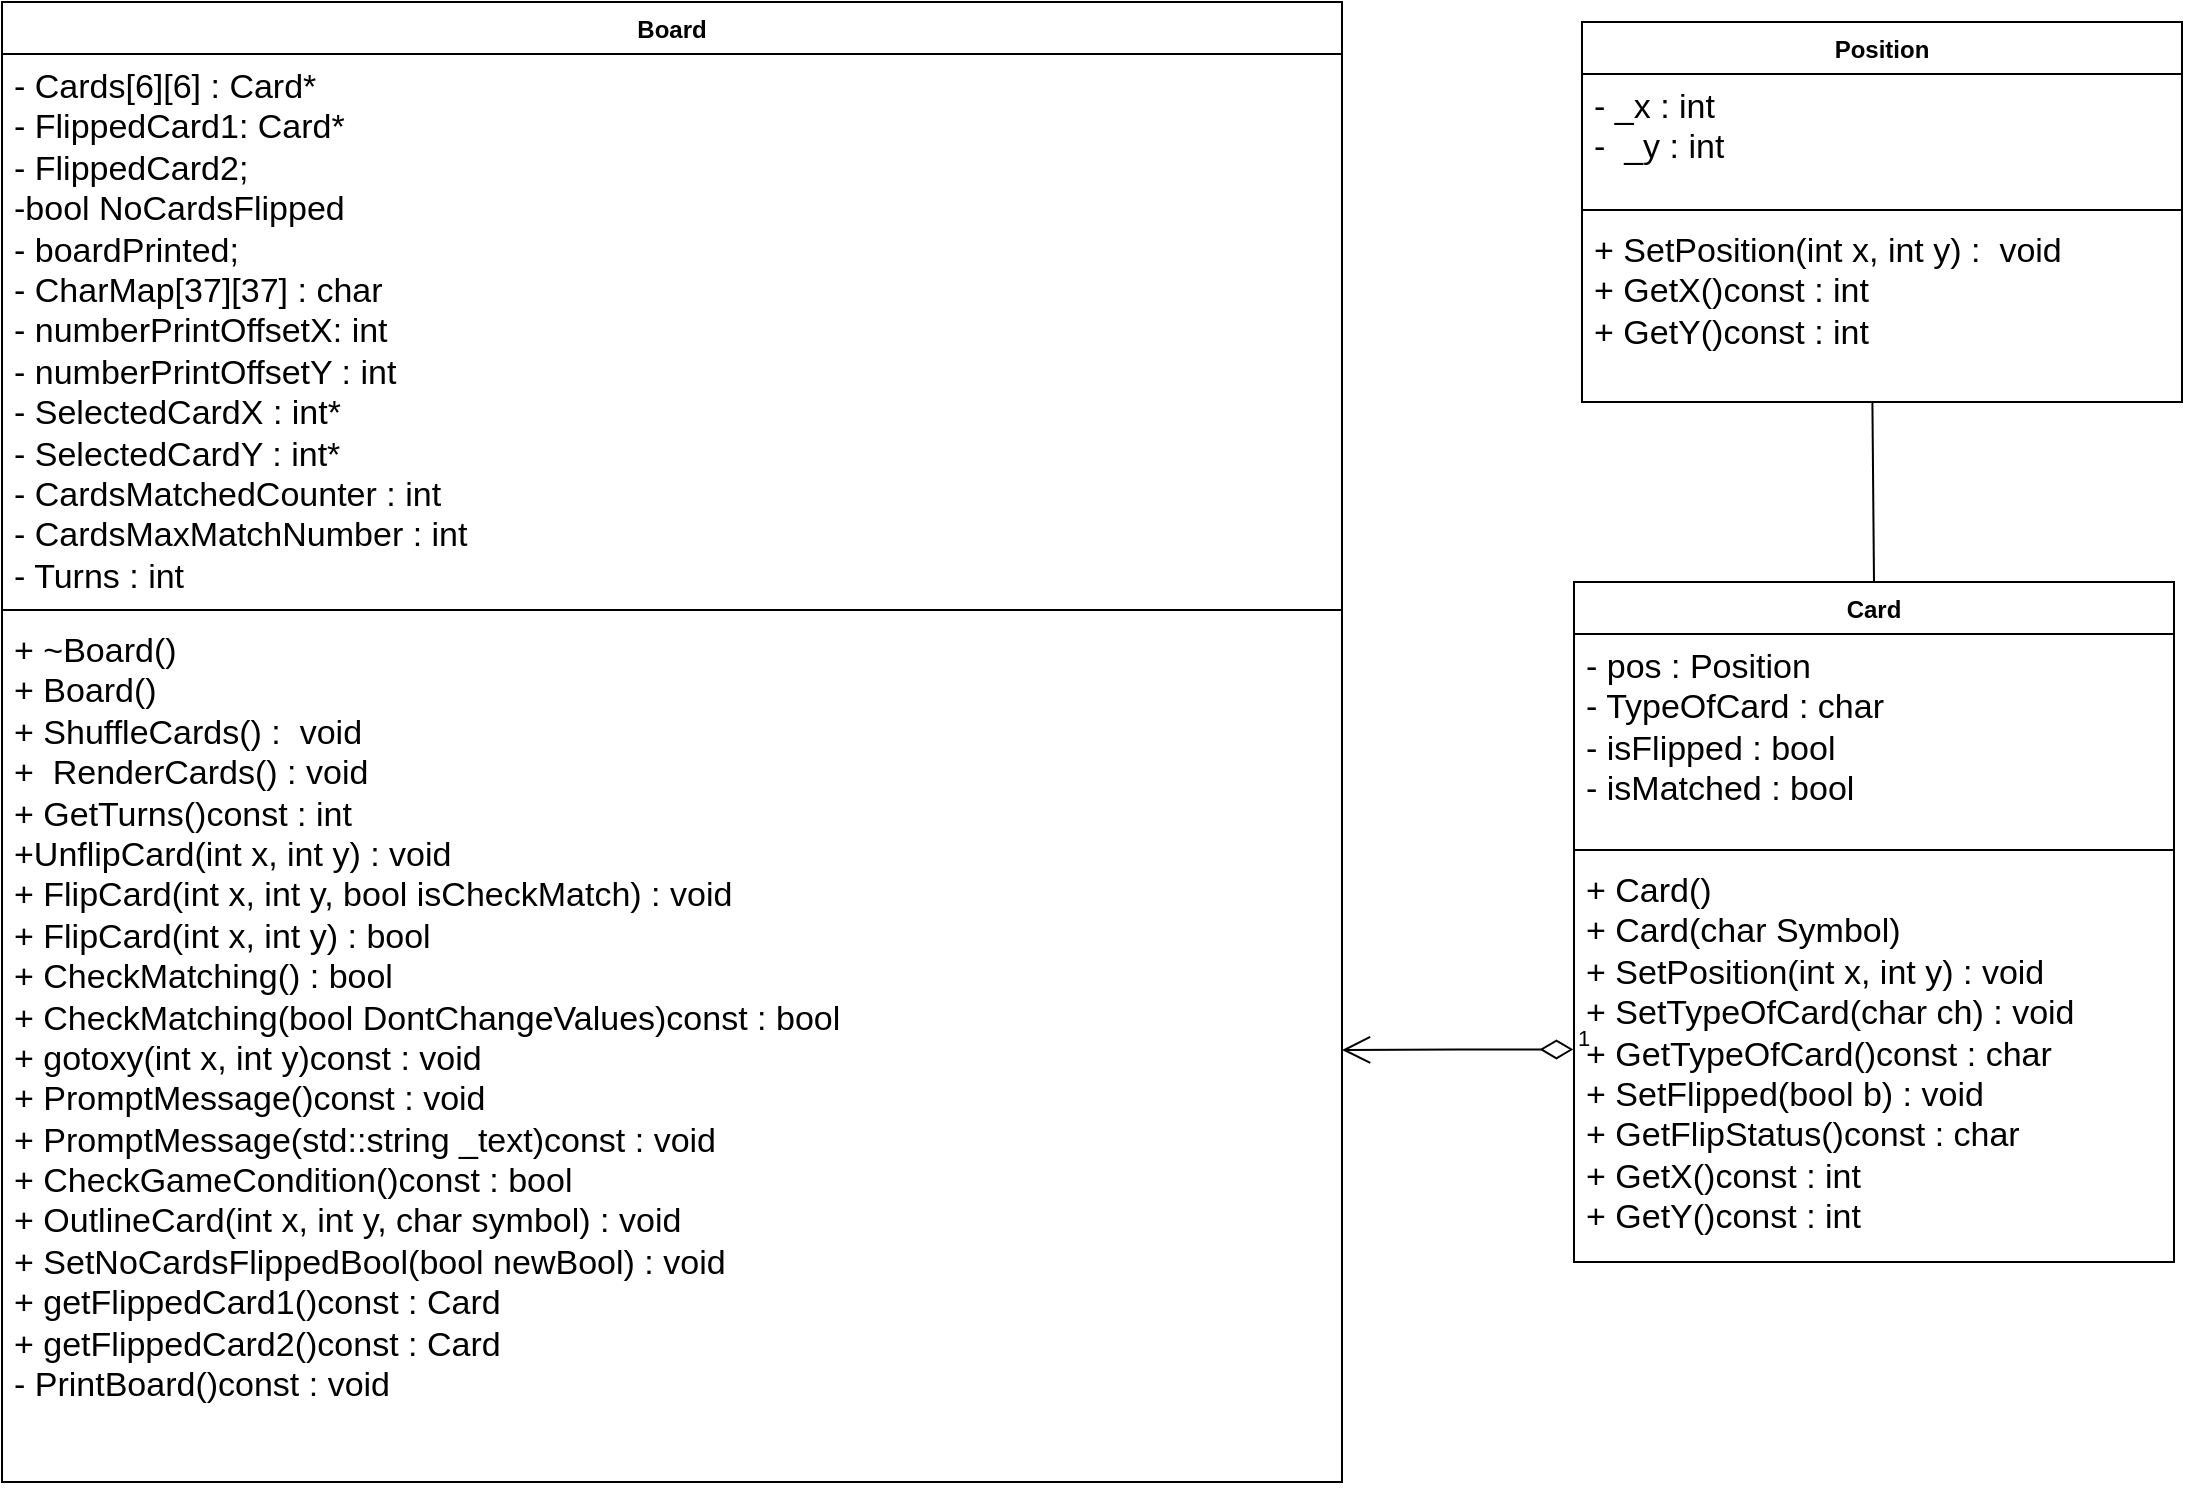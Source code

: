 <mxfile version="24.6.4" type="github">
  <diagram name="Page-1" id="OY5NW00gELPYk4tQE8gk">
    <mxGraphModel dx="1990" dy="1083" grid="1" gridSize="10" guides="1" tooltips="1" connect="1" arrows="1" fold="1" page="1" pageScale="1" pageWidth="1100" pageHeight="850" math="0" shadow="0">
      <root>
        <mxCell id="0" />
        <mxCell id="1" parent="0" />
        <mxCell id="JN6ZOTlNM7VvR6t4vsEu-1" value="Board" style="swimlane;fontStyle=1;align=center;verticalAlign=top;childLayout=stackLayout;horizontal=1;startSize=26;horizontalStack=0;resizeParent=1;resizeParentMax=0;resizeLast=0;collapsible=1;marginBottom=0;whiteSpace=wrap;html=1;" vertex="1" parent="1">
          <mxGeometry x="30" y="80" width="670" height="740" as="geometry" />
        </mxCell>
        <mxCell id="JN6ZOTlNM7VvR6t4vsEu-2" value="&lt;div style=&quot;font-size: 17px;&quot;&gt;&lt;font style=&quot;font-size: 17px;&quot;&gt;- Cards[6][6] :&amp;nbsp;&lt;span style=&quot;background-color: initial;&quot;&gt;Card*&lt;/span&gt;&lt;/font&gt;&lt;/div&gt;&lt;div style=&quot;font-size: 17px;&quot;&gt;&lt;font style=&quot;font-size: 17px;&quot;&gt;- FlippedCard1:&amp;nbsp;&lt;span style=&quot;background-color: initial;&quot;&gt;Card*&lt;/span&gt;&lt;span style=&quot;background-color: initial;&quot;&gt;&amp;nbsp;&lt;/span&gt;&lt;/font&gt;&lt;/div&gt;&lt;div style=&quot;font-size: 17px;&quot;&gt;&lt;span style=&quot;background-color: initial;&quot;&gt;&lt;font style=&quot;font-size: 17px;&quot;&gt;- FlippedCard2;&lt;/font&gt;&lt;/span&gt;&lt;/div&gt;&lt;div style=&quot;font-size: 17px;&quot;&gt;&lt;font style=&quot;font-size: 17px;&quot;&gt;-bool NoCardsFlipped&lt;/font&gt;&lt;/div&gt;&lt;div style=&quot;font-size: 17px;&quot;&gt;&lt;font style=&quot;font-size: 17px;&quot;&gt;- boardPrinted;&lt;/font&gt;&lt;/div&gt;&lt;div style=&quot;font-size: 17px;&quot;&gt;&lt;font style=&quot;font-size: 17px;&quot;&gt;-&amp;nbsp;&lt;span style=&quot;background-color: initial;&quot;&gt;CharMap[37][37] : char&lt;/span&gt;&lt;/font&gt;&lt;/div&gt;&lt;div style=&quot;font-size: 17px;&quot;&gt;&lt;font style=&quot;font-size: 17px;&quot;&gt;- numberPrintOffsetX:&amp;nbsp;&lt;span style=&quot;background-color: initial;&quot;&gt;int&lt;/span&gt;&lt;span style=&quot;background-color: initial;&quot;&gt;&amp;nbsp;&lt;/span&gt;&lt;/font&gt;&lt;/div&gt;&lt;div style=&quot;font-size: 17px;&quot;&gt;&lt;font style=&quot;font-size: 17px;&quot;&gt;- numberPrintOffsetY :&amp;nbsp;&lt;span style=&quot;background-color: initial;&quot;&gt;int&lt;/span&gt;&lt;span style=&quot;background-color: initial;&quot;&gt;&amp;nbsp;&lt;/span&gt;&lt;/font&gt;&lt;/div&gt;&lt;div style=&quot;font-size: 17px;&quot;&gt;&lt;font style=&quot;font-size: 17px;&quot;&gt;- SelectedCardX :&amp;nbsp;&lt;span style=&quot;background-color: initial;&quot;&gt;int*&lt;/span&gt;&lt;span style=&quot;background-color: initial;&quot;&gt;&amp;nbsp;&lt;/span&gt;&lt;/font&gt;&lt;/div&gt;&lt;div style=&quot;font-size: 17px;&quot;&gt;&lt;font style=&quot;font-size: 17px;&quot;&gt;- SelectedCardY :&amp;nbsp;&lt;span style=&quot;background-color: initial;&quot;&gt;int*&lt;/span&gt;&lt;span style=&quot;background-color: initial;&quot;&gt;&amp;nbsp;&lt;/span&gt;&lt;/font&gt;&lt;/div&gt;&lt;div style=&quot;font-size: 17px;&quot;&gt;&lt;font style=&quot;font-size: 17px;&quot;&gt;- CardsMatchedCounter :&amp;nbsp;&lt;span style=&quot;background-color: initial;&quot;&gt;int&lt;/span&gt;&lt;span style=&quot;background-color: initial;&quot;&gt;&amp;nbsp;&lt;/span&gt;&lt;/font&gt;&lt;/div&gt;&lt;div style=&quot;font-size: 17px;&quot;&gt;&lt;font style=&quot;font-size: 17px;&quot;&gt;- CardsMaxMatchNumber :&amp;nbsp;&lt;/font&gt;&lt;span style=&quot;background-color: initial;&quot;&gt;int&lt;/span&gt;&lt;span style=&quot;background-color: initial;&quot;&gt;&amp;nbsp;&lt;/span&gt;&lt;/div&gt;&lt;div style=&quot;font-size: 17px;&quot;&gt;&lt;font style=&quot;font-size: 17px;&quot;&gt;- Turns : int&lt;/font&gt;&lt;/div&gt;" style="text;strokeColor=none;fillColor=none;align=left;verticalAlign=top;spacingLeft=4;spacingRight=4;overflow=hidden;rotatable=0;points=[[0,0.5],[1,0.5]];portConstraint=eastwest;whiteSpace=wrap;html=1;" vertex="1" parent="JN6ZOTlNM7VvR6t4vsEu-1">
          <mxGeometry y="26" width="670" height="274" as="geometry" />
        </mxCell>
        <mxCell id="JN6ZOTlNM7VvR6t4vsEu-3" value="" style="line;strokeWidth=1;fillColor=none;align=left;verticalAlign=middle;spacingTop=-1;spacingLeft=3;spacingRight=3;rotatable=0;labelPosition=right;points=[];portConstraint=eastwest;strokeColor=inherit;" vertex="1" parent="JN6ZOTlNM7VvR6t4vsEu-1">
          <mxGeometry y="300" width="670" height="8" as="geometry" />
        </mxCell>
        <mxCell id="JN6ZOTlNM7VvR6t4vsEu-4" value="&lt;div style=&quot;font-size: 17px;&quot;&gt;&lt;font style=&quot;font-size: 17px;&quot;&gt;+ ~Board()&lt;/font&gt;&lt;/div&gt;&lt;div style=&quot;font-size: 17px;&quot;&gt;&lt;font style=&quot;font-size: 17px;&quot;&gt;+ Board()&lt;/font&gt;&lt;/div&gt;&lt;div style=&quot;font-size: 17px;&quot;&gt;&lt;font style=&quot;font-size: 17px;&quot;&gt;+ ShuffleCards() :&amp;nbsp;&lt;span style=&quot;background-color: initial;&quot;&gt;&amp;nbsp;&lt;/span&gt;&lt;span style=&quot;background-color: initial;&quot;&gt;void&lt;/span&gt;&lt;span style=&quot;background-color: initial;&quot;&gt;&amp;nbsp;&lt;/span&gt;&lt;/font&gt;&lt;/div&gt;&lt;div style=&quot;font-size: 17px;&quot;&gt;&lt;font style=&quot;font-size: 17px;&quot;&gt;+&amp;nbsp; RenderCards() :&amp;nbsp;&lt;span style=&quot;background-color: initial;&quot;&gt;void&lt;/span&gt;&lt;/font&gt;&lt;/div&gt;&lt;div style=&quot;font-size: 17px;&quot;&gt;&lt;font style=&quot;font-size: 17px;&quot;&gt;+ GetTurns()const :&amp;nbsp;&lt;span style=&quot;background-color: initial;&quot;&gt;int&lt;/span&gt;&lt;span style=&quot;background-color: initial;&quot;&gt;&amp;nbsp;&lt;/span&gt;&lt;/font&gt;&lt;/div&gt;&lt;div style=&quot;font-size: 17px;&quot;&gt;&lt;font style=&quot;font-size: 17px;&quot;&gt;+UnflipCard(int x, int y) :&amp;nbsp;&lt;span style=&quot;background-color: initial;&quot;&gt;void&lt;/span&gt;&lt;span style=&quot;background-color: initial;&quot;&gt;&amp;nbsp;&lt;/span&gt;&lt;/font&gt;&lt;/div&gt;&lt;div style=&quot;font-size: 17px;&quot;&gt;&lt;font style=&quot;font-size: 17px;&quot;&gt;+ FlipCard(int x, int y, bool isCheckMatch) :&amp;nbsp;&lt;span style=&quot;background-color: initial;&quot;&gt;void&lt;/span&gt;&lt;span style=&quot;background-color: initial;&quot;&gt;&amp;nbsp;&lt;/span&gt;&lt;/font&gt;&lt;/div&gt;&lt;div style=&quot;font-size: 17px;&quot;&gt;&lt;font style=&quot;font-size: 17px;&quot;&gt;+ FlipCard(int x, int y) :&amp;nbsp;&lt;span style=&quot;background-color: initial;&quot;&gt;bool&lt;/span&gt;&lt;span style=&quot;background-color: initial;&quot;&gt;&amp;nbsp;&lt;/span&gt;&lt;/font&gt;&lt;/div&gt;&lt;div style=&quot;font-size: 17px;&quot;&gt;&lt;font style=&quot;font-size: 17px;&quot;&gt;+ CheckMatching() :&amp;nbsp;&lt;span style=&quot;background-color: initial;&quot;&gt;bool&lt;/span&gt;&lt;span style=&quot;background-color: initial;&quot;&gt;&amp;nbsp;&lt;/span&gt;&lt;/font&gt;&lt;/div&gt;&lt;div style=&quot;font-size: 17px;&quot;&gt;&lt;font style=&quot;font-size: 17px;&quot;&gt;+ CheckMatching(bool DontChangeValues)const :&amp;nbsp;&lt;span style=&quot;background-color: initial;&quot;&gt;bool&lt;/span&gt;&lt;span style=&quot;background-color: initial;&quot;&gt;&amp;nbsp;&lt;/span&gt;&lt;/font&gt;&lt;/div&gt;&lt;div style=&quot;font-size: 17px;&quot;&gt;&lt;font style=&quot;font-size: 17px;&quot;&gt;+ gotoxy(int x, int y)const :&amp;nbsp;&lt;span style=&quot;background-color: initial;&quot;&gt;void&lt;/span&gt;&lt;span style=&quot;background-color: initial;&quot;&gt;&amp;nbsp;&lt;/span&gt;&lt;/font&gt;&lt;/div&gt;&lt;div style=&quot;font-size: 17px;&quot;&gt;&lt;font style=&quot;font-size: 17px;&quot;&gt;+ PromptMessage()const&amp;nbsp;&lt;span style=&quot;background-color: initial;&quot;&gt;:&amp;nbsp;&lt;/span&gt;&lt;span style=&quot;background-color: initial;&quot;&gt;void&lt;/span&gt;&lt;span style=&quot;background-color: initial;&quot;&gt;&amp;nbsp;&lt;/span&gt;&lt;/font&gt;&lt;/div&gt;&lt;div style=&quot;font-size: 17px;&quot;&gt;&lt;font style=&quot;font-size: 17px;&quot;&gt;+ PromptMessage(std::string _text)const&amp;nbsp;&lt;span style=&quot;background-color: initial;&quot;&gt;:&amp;nbsp;&lt;/span&gt;&lt;span style=&quot;background-color: initial;&quot;&gt;void&lt;/span&gt;&lt;span style=&quot;background-color: initial;&quot;&gt;&amp;nbsp;&lt;/span&gt;&lt;/font&gt;&lt;/div&gt;&lt;div style=&quot;font-size: 17px;&quot;&gt;&lt;font style=&quot;font-size: 17px;&quot;&gt;+ CheckGameCondition()const :&amp;nbsp;&lt;span style=&quot;background-color: initial;&quot;&gt;bool&lt;/span&gt;&lt;span style=&quot;background-color: initial;&quot;&gt;&amp;nbsp;&lt;/span&gt;&lt;/font&gt;&lt;/div&gt;&lt;div style=&quot;font-size: 17px;&quot;&gt;&lt;font style=&quot;font-size: 17px;&quot;&gt;+ OutlineCard(int x, int y, char symbol)&amp;nbsp;&lt;span style=&quot;background-color: initial;&quot;&gt;:&amp;nbsp;&lt;/span&gt;&lt;span style=&quot;background-color: initial;&quot;&gt;void&lt;/span&gt;&lt;span style=&quot;background-color: initial;&quot;&gt;&amp;nbsp;&lt;/span&gt;&lt;/font&gt;&lt;/div&gt;&lt;div style=&quot;font-size: 17px;&quot;&gt;&lt;font style=&quot;font-size: 17px;&quot;&gt;+ SetNoCardsFlippedBool(bool newBool)&amp;nbsp;&lt;span style=&quot;background-color: initial;&quot;&gt;:&amp;nbsp;&lt;/span&gt;&lt;span style=&quot;background-color: initial;&quot;&gt;void&lt;/span&gt;&lt;span style=&quot;background-color: initial;&quot;&gt;&amp;nbsp;&lt;/span&gt;&lt;/font&gt;&lt;/div&gt;&lt;div style=&quot;font-size: 17px;&quot;&gt;&lt;font style=&quot;font-size: 17px;&quot;&gt;+ getFlippedCard1()const :&amp;nbsp;&lt;span style=&quot;background-color: initial;&quot;&gt;Card&lt;/span&gt;&lt;span style=&quot;background-color: initial;&quot;&gt;&amp;nbsp;&lt;/span&gt;&lt;/font&gt;&lt;/div&gt;&lt;div style=&quot;font-size: 17px;&quot;&gt;&lt;font style=&quot;font-size: 17px;&quot;&gt;+ getFlippedCard2()const :&amp;nbsp;&lt;span style=&quot;background-color: initial;&quot;&gt;Card&lt;/span&gt;&lt;span style=&quot;background-color: initial;&quot;&gt;&amp;nbsp;&lt;/span&gt;&lt;/font&gt;&lt;/div&gt;&lt;div style=&quot;font-size: 17px;&quot;&gt;&lt;font style=&quot;font-size: 17px;&quot;&gt;&lt;font style=&quot;font-size: 17px;&quot;&gt;- PrintBoard()const :&amp;nbsp;&lt;span style=&quot;background-color: initial;&quot;&gt;void&lt;/span&gt;&lt;span style=&quot;background-color: initial;&quot;&gt;&amp;nbsp;&lt;/span&gt;&lt;/font&gt;&lt;br&gt;&lt;/font&gt;&lt;/div&gt;" style="text;strokeColor=none;fillColor=none;align=left;verticalAlign=top;spacingLeft=4;spacingRight=4;overflow=hidden;rotatable=0;points=[[0,0.5],[1,0.5]];portConstraint=eastwest;whiteSpace=wrap;html=1;" vertex="1" parent="JN6ZOTlNM7VvR6t4vsEu-1">
          <mxGeometry y="308" width="670" height="432" as="geometry" />
        </mxCell>
        <mxCell id="JN6ZOTlNM7VvR6t4vsEu-5" value="Position" style="swimlane;fontStyle=1;align=center;verticalAlign=top;childLayout=stackLayout;horizontal=1;startSize=26;horizontalStack=0;resizeParent=1;resizeParentMax=0;resizeLast=0;collapsible=1;marginBottom=0;whiteSpace=wrap;html=1;" vertex="1" parent="1">
          <mxGeometry x="820" y="90" width="300" height="190" as="geometry" />
        </mxCell>
        <mxCell id="JN6ZOTlNM7VvR6t4vsEu-6" value="&lt;div style=&quot;&quot;&gt;&lt;font style=&quot;font-size: 17px;&quot;&gt;-&amp;nbsp;&lt;/font&gt;&lt;span style=&quot;background-color: initial; font-size: 17px;&quot;&gt;_x :&amp;nbsp;&lt;/span&gt;&lt;span style=&quot;font-size: 17px; background-color: initial;&quot;&gt;int&lt;/span&gt;&lt;span style=&quot;font-size: 17px; background-color: initial;&quot;&gt;&amp;nbsp;&lt;/span&gt;&lt;/div&gt;&lt;div style=&quot;&quot;&gt;&lt;span style=&quot;background-color: initial; font-size: 17px;&quot;&gt;-&amp;nbsp; _y :&amp;nbsp;&lt;/span&gt;&lt;span style=&quot;font-size: 17px; background-color: initial;&quot;&gt;int&lt;/span&gt;&lt;/div&gt;" style="text;strokeColor=none;fillColor=none;align=left;verticalAlign=top;spacingLeft=4;spacingRight=4;overflow=hidden;rotatable=0;points=[[0,0.5],[1,0.5]];portConstraint=eastwest;whiteSpace=wrap;html=1;" vertex="1" parent="JN6ZOTlNM7VvR6t4vsEu-5">
          <mxGeometry y="26" width="300" height="64" as="geometry" />
        </mxCell>
        <mxCell id="JN6ZOTlNM7VvR6t4vsEu-7" value="" style="line;strokeWidth=1;fillColor=none;align=left;verticalAlign=middle;spacingTop=-1;spacingLeft=3;spacingRight=3;rotatable=0;labelPosition=right;points=[];portConstraint=eastwest;strokeColor=inherit;" vertex="1" parent="JN6ZOTlNM7VvR6t4vsEu-5">
          <mxGeometry y="90" width="300" height="8" as="geometry" />
        </mxCell>
        <mxCell id="JN6ZOTlNM7VvR6t4vsEu-8" value="&lt;div style=&quot;font-size: 17px;&quot;&gt;&lt;font style=&quot;font-size: 17px;&quot;&gt;+&amp;nbsp;&lt;span style=&quot;background-color: initial;&quot;&gt;SetPosition(int x, int y) :&amp;nbsp;&lt;/span&gt;&lt;span style=&quot;background-color: initial;&quot;&gt;&amp;nbsp;&lt;/span&gt;&lt;span style=&quot;background-color: initial;&quot;&gt;void&amp;nbsp;&lt;/span&gt;&lt;/font&gt;&lt;/div&gt;&lt;div style=&quot;font-size: 17px;&quot;&gt;&lt;font style=&quot;font-size: 17px;&quot;&gt;+ GetX()const :&amp;nbsp;&lt;span style=&quot;background-color: initial;&quot;&gt;int&lt;/span&gt;&lt;span style=&quot;background-color: initial;&quot;&gt;&amp;nbsp;&lt;/span&gt;&lt;/font&gt;&lt;/div&gt;&lt;div style=&quot;font-size: 17px;&quot;&gt;&lt;font style=&quot;font-size: 17px;&quot;&gt;+ GetY()const :&amp;nbsp;&lt;span style=&quot;background-color: initial;&quot;&gt;int&lt;/span&gt;&lt;span style=&quot;background-color: initial;&quot;&gt;&amp;nbsp;&lt;/span&gt;&lt;/font&gt;&lt;/div&gt;&lt;div style=&quot;font-size: 17px;&quot;&gt;&lt;br&gt;&lt;/div&gt;" style="text;strokeColor=none;fillColor=none;align=left;verticalAlign=top;spacingLeft=4;spacingRight=4;overflow=hidden;rotatable=0;points=[[0,0.5],[1,0.5]];portConstraint=eastwest;whiteSpace=wrap;html=1;" vertex="1" parent="JN6ZOTlNM7VvR6t4vsEu-5">
          <mxGeometry y="98" width="300" height="92" as="geometry" />
        </mxCell>
        <mxCell id="JN6ZOTlNM7VvR6t4vsEu-9" value="Card" style="swimlane;fontStyle=1;align=center;verticalAlign=top;childLayout=stackLayout;horizontal=1;startSize=26;horizontalStack=0;resizeParent=1;resizeParentMax=0;resizeLast=0;collapsible=1;marginBottom=0;whiteSpace=wrap;html=1;" vertex="1" parent="1">
          <mxGeometry x="816" y="370" width="300" height="340" as="geometry" />
        </mxCell>
        <mxCell id="JN6ZOTlNM7VvR6t4vsEu-10" value="&lt;div style=&quot;font-size: 17px;&quot;&gt;&lt;div&gt;- pos :&amp;nbsp;&lt;span style=&quot;background-color: initial;&quot;&gt;Position&lt;/span&gt;&lt;span style=&quot;background-color: initial;&quot;&gt;&amp;nbsp;&lt;/span&gt;&lt;/div&gt;&lt;div&gt;- TypeOfCard :&amp;nbsp;&lt;span style=&quot;background-color: initial;&quot;&gt;char&lt;/span&gt;&lt;span style=&quot;background-color: initial;&quot;&gt;&amp;nbsp;&lt;/span&gt;&lt;/div&gt;&lt;div&gt;- isFlipped :&amp;nbsp;&lt;span style=&quot;background-color: initial;&quot;&gt;bool&lt;/span&gt;&lt;span style=&quot;background-color: initial;&quot;&gt;&amp;nbsp;&lt;/span&gt;&lt;/div&gt;&lt;div&gt;- isMatched :&amp;nbsp;&lt;span style=&quot;background-color: initial;&quot;&gt;bool&lt;/span&gt;&lt;span style=&quot;background-color: initial;&quot;&gt;&amp;nbsp;&lt;/span&gt;&lt;/div&gt;&lt;/div&gt;" style="text;strokeColor=none;fillColor=none;align=left;verticalAlign=top;spacingLeft=4;spacingRight=4;overflow=hidden;rotatable=0;points=[[0,0.5],[1,0.5]];portConstraint=eastwest;whiteSpace=wrap;html=1;" vertex="1" parent="JN6ZOTlNM7VvR6t4vsEu-9">
          <mxGeometry y="26" width="300" height="104" as="geometry" />
        </mxCell>
        <mxCell id="JN6ZOTlNM7VvR6t4vsEu-11" value="" style="line;strokeWidth=1;fillColor=none;align=left;verticalAlign=middle;spacingTop=-1;spacingLeft=3;spacingRight=3;rotatable=0;labelPosition=right;points=[];portConstraint=eastwest;strokeColor=inherit;" vertex="1" parent="JN6ZOTlNM7VvR6t4vsEu-9">
          <mxGeometry y="130" width="300" height="8" as="geometry" />
        </mxCell>
        <mxCell id="JN6ZOTlNM7VvR6t4vsEu-12" value="&lt;div style=&quot;font-size: 17px;&quot;&gt;&lt;div&gt;+ Card()&lt;/div&gt;&lt;div&gt;+ Card(char Symbol)&lt;/div&gt;&lt;div&gt;+ SetPosition(int x, int y) :&amp;nbsp;&lt;span style=&quot;background-color: initial;&quot;&gt;void&lt;/span&gt;&lt;span style=&quot;background-color: initial;&quot;&gt;&amp;nbsp;&lt;/span&gt;&lt;/div&gt;&lt;div&gt;+ SetTypeOfCard(char ch)&amp;nbsp;&lt;span style=&quot;background-color: initial;&quot;&gt;:&amp;nbsp;&lt;/span&gt;&lt;span style=&quot;background-color: initial;&quot;&gt;void&lt;/span&gt;&lt;span style=&quot;background-color: initial;&quot;&gt;&amp;nbsp;&lt;/span&gt;&lt;/div&gt;&lt;div&gt;+ GetTypeOfCard()const :&amp;nbsp;&lt;span style=&quot;background-color: initial;&quot;&gt;char&lt;/span&gt;&lt;span style=&quot;background-color: initial;&quot;&gt;&amp;nbsp;&lt;/span&gt;&lt;/div&gt;&lt;div&gt;+ SetFlipped(bool b)&amp;nbsp;&lt;span style=&quot;background-color: initial;&quot;&gt;:&amp;nbsp;&lt;/span&gt;&lt;span style=&quot;background-color: initial;&quot;&gt;void&lt;/span&gt;&lt;span style=&quot;background-color: initial;&quot;&gt;&amp;nbsp;&lt;/span&gt;&lt;/div&gt;&lt;div&gt;+ GetFlipStatus()const :&amp;nbsp;&lt;span style=&quot;background-color: initial;&quot;&gt;char&lt;/span&gt;&lt;span style=&quot;background-color: initial;&quot;&gt;&amp;nbsp;&lt;/span&gt;&lt;/div&gt;&lt;div&gt;+ GetX()const :&amp;nbsp;&lt;span style=&quot;background-color: initial;&quot;&gt;int&lt;/span&gt;&lt;span style=&quot;background-color: initial;&quot;&gt;&amp;nbsp;&lt;/span&gt;&lt;/div&gt;&lt;div&gt;+ GetY()const &lt;span style=&quot;background-color: initial;&quot;&gt;:&amp;nbsp;&lt;/span&gt;&lt;span style=&quot;background-color: initial;&quot;&gt;int&lt;/span&gt;&lt;span style=&quot;background-color: initial;&quot;&gt;&amp;nbsp;&lt;/span&gt;&lt;/div&gt;&lt;/div&gt;" style="text;strokeColor=none;fillColor=none;align=left;verticalAlign=top;spacingLeft=4;spacingRight=4;overflow=hidden;rotatable=0;points=[[0,0.5],[1,0.5]];portConstraint=eastwest;whiteSpace=wrap;html=1;" vertex="1" parent="JN6ZOTlNM7VvR6t4vsEu-9">
          <mxGeometry y="138" width="300" height="202" as="geometry" />
        </mxCell>
        <mxCell id="JN6ZOTlNM7VvR6t4vsEu-14" value="" style="endArrow=none;html=1;rounded=0;entryX=0.484;entryY=0.995;entryDx=0;entryDy=0;entryPerimeter=0;exitX=0.5;exitY=0;exitDx=0;exitDy=0;" edge="1" parent="1" source="JN6ZOTlNM7VvR6t4vsEu-9" target="JN6ZOTlNM7VvR6t4vsEu-8">
          <mxGeometry width="50" height="50" relative="1" as="geometry">
            <mxPoint x="790" y="490" as="sourcePoint" />
            <mxPoint x="840" y="440" as="targetPoint" />
          </mxGeometry>
        </mxCell>
        <mxCell id="JN6ZOTlNM7VvR6t4vsEu-15" value="1" style="endArrow=open;html=1;endSize=12;startArrow=diamondThin;startSize=14;startFill=0;edgeStyle=orthogonalEdgeStyle;align=left;verticalAlign=bottom;rounded=0;exitX=-0.001;exitY=0.474;exitDx=0;exitDy=0;exitPerimeter=0;entryX=1;entryY=0.5;entryDx=0;entryDy=0;" edge="1" parent="1" source="JN6ZOTlNM7VvR6t4vsEu-12" target="JN6ZOTlNM7VvR6t4vsEu-4">
          <mxGeometry x="-1" y="3" relative="1" as="geometry">
            <mxPoint x="730" y="540" as="sourcePoint" />
            <mxPoint x="730" y="640" as="targetPoint" />
            <Array as="points">
              <mxPoint x="758" y="604" />
            </Array>
          </mxGeometry>
        </mxCell>
      </root>
    </mxGraphModel>
  </diagram>
</mxfile>
